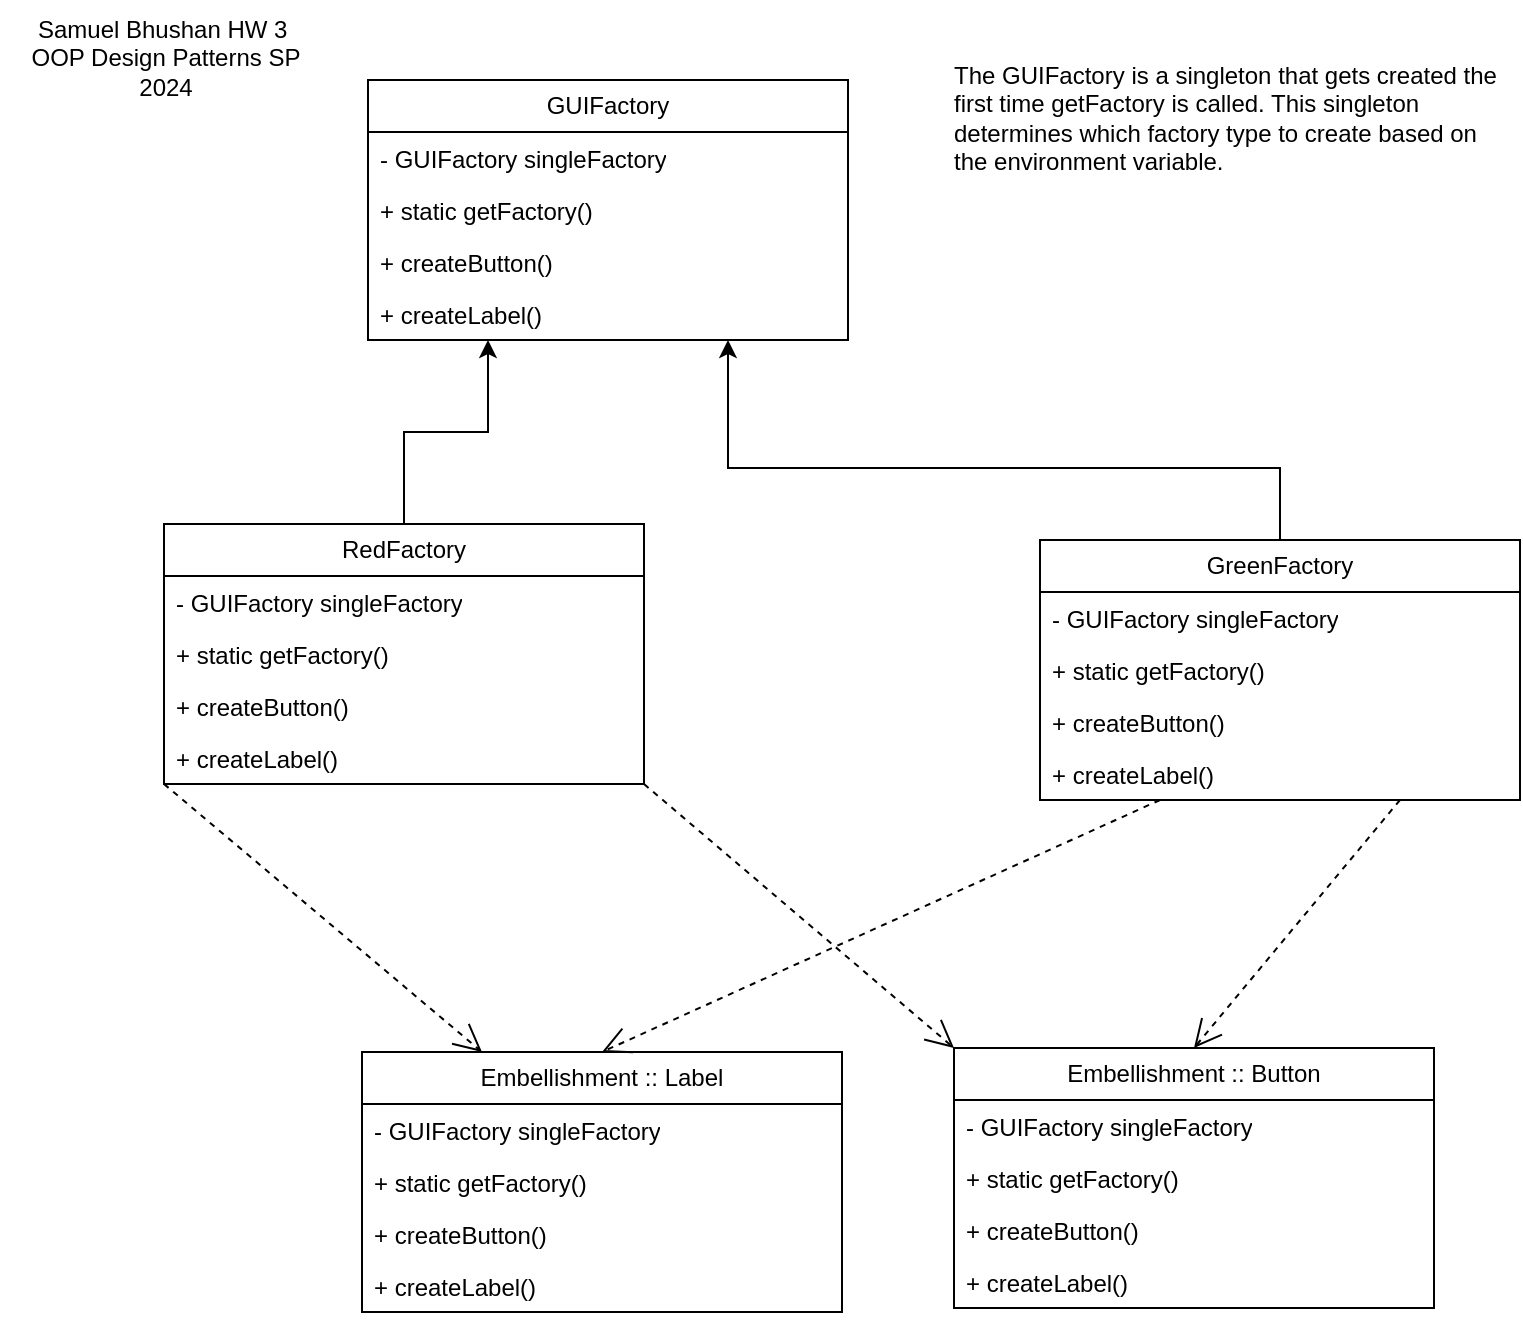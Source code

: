 <mxfile version="24.1.0" type="device" pages="2">
  <diagram id="C5RBs43oDa-KdzZeNtuy" name="Page-1">
    <mxGraphModel dx="1434" dy="854" grid="0" gridSize="10" guides="1" tooltips="1" connect="1" arrows="1" fold="1" page="1" pageScale="1" pageWidth="827" pageHeight="1169" math="0" shadow="0">
      <root>
        <mxCell id="WIyWlLk6GJQsqaUBKTNV-0" />
        <mxCell id="WIyWlLk6GJQsqaUBKTNV-1" parent="WIyWlLk6GJQsqaUBKTNV-0" />
        <mxCell id="udFgfA04ke9xJF0bPghX-24" value="GUIFactory" style="swimlane;fontStyle=0;childLayout=stackLayout;horizontal=1;startSize=26;fillColor=none;horizontalStack=0;resizeParent=1;resizeParentMax=0;resizeLast=0;collapsible=1;marginBottom=0;whiteSpace=wrap;html=1;" parent="WIyWlLk6GJQsqaUBKTNV-1" vertex="1">
          <mxGeometry x="196" y="56" width="240" height="130" as="geometry">
            <mxRectangle x="263" y="88" width="96" height="26" as="alternateBounds" />
          </mxGeometry>
        </mxCell>
        <mxCell id="udFgfA04ke9xJF0bPghX-25" value="- GUIFactory singleFactory" style="text;strokeColor=none;fillColor=none;align=left;verticalAlign=top;spacingLeft=4;spacingRight=4;overflow=hidden;rotatable=0;points=[[0,0.5],[1,0.5]];portConstraint=eastwest;whiteSpace=wrap;html=1;" parent="udFgfA04ke9xJF0bPghX-24" vertex="1">
          <mxGeometry y="26" width="240" height="26" as="geometry" />
        </mxCell>
        <mxCell id="udFgfA04ke9xJF0bPghX-26" value="+ static getFactory()" style="text;strokeColor=none;fillColor=none;align=left;verticalAlign=top;spacingLeft=4;spacingRight=4;overflow=hidden;rotatable=0;points=[[0,0.5],[1,0.5]];portConstraint=eastwest;whiteSpace=wrap;html=1;" parent="udFgfA04ke9xJF0bPghX-24" vertex="1">
          <mxGeometry y="52" width="240" height="26" as="geometry" />
        </mxCell>
        <mxCell id="udFgfA04ke9xJF0bPghX-27" value="+ createButton()&lt;div&gt;&lt;br&gt;&lt;/div&gt;" style="text;strokeColor=none;fillColor=none;align=left;verticalAlign=top;spacingLeft=4;spacingRight=4;overflow=hidden;rotatable=0;points=[[0,0.5],[1,0.5]];portConstraint=eastwest;whiteSpace=wrap;html=1;" parent="udFgfA04ke9xJF0bPghX-24" vertex="1">
          <mxGeometry y="78" width="240" height="26" as="geometry" />
        </mxCell>
        <mxCell id="udFgfA04ke9xJF0bPghX-28" value="+ createLabel()" style="text;strokeColor=none;fillColor=none;align=left;verticalAlign=top;spacingLeft=4;spacingRight=4;overflow=hidden;rotatable=0;points=[[0,0.5],[1,0.5]];portConstraint=eastwest;whiteSpace=wrap;html=1;" parent="udFgfA04ke9xJF0bPghX-24" vertex="1">
          <mxGeometry y="104" width="240" height="26" as="geometry" />
        </mxCell>
        <mxCell id="udFgfA04ke9xJF0bPghX-41" style="edgeStyle=orthogonalEdgeStyle;rounded=0;orthogonalLoop=1;jettySize=auto;html=1;exitX=0.5;exitY=0;exitDx=0;exitDy=0;entryX=0.25;entryY=1;entryDx=0;entryDy=0;" parent="WIyWlLk6GJQsqaUBKTNV-1" source="udFgfA04ke9xJF0bPghX-29" target="udFgfA04ke9xJF0bPghX-24" edge="1">
          <mxGeometry relative="1" as="geometry" />
        </mxCell>
        <mxCell id="udFgfA04ke9xJF0bPghX-29" value="RedFactory" style="swimlane;fontStyle=0;childLayout=stackLayout;horizontal=1;startSize=26;fillColor=none;horizontalStack=0;resizeParent=1;resizeParentMax=0;resizeLast=0;collapsible=1;marginBottom=0;whiteSpace=wrap;html=1;" parent="WIyWlLk6GJQsqaUBKTNV-1" vertex="1">
          <mxGeometry x="94" y="278" width="240" height="130" as="geometry">
            <mxRectangle x="94" y="278" width="97" height="26" as="alternateBounds" />
          </mxGeometry>
        </mxCell>
        <mxCell id="udFgfA04ke9xJF0bPghX-30" value="- GUIFactory singleFactory" style="text;strokeColor=none;fillColor=none;align=left;verticalAlign=top;spacingLeft=4;spacingRight=4;overflow=hidden;rotatable=0;points=[[0,0.5],[1,0.5]];portConstraint=eastwest;whiteSpace=wrap;html=1;" parent="udFgfA04ke9xJF0bPghX-29" vertex="1">
          <mxGeometry y="26" width="240" height="26" as="geometry" />
        </mxCell>
        <mxCell id="udFgfA04ke9xJF0bPghX-31" value="+ static getFactory()" style="text;strokeColor=none;fillColor=none;align=left;verticalAlign=top;spacingLeft=4;spacingRight=4;overflow=hidden;rotatable=0;points=[[0,0.5],[1,0.5]];portConstraint=eastwest;whiteSpace=wrap;html=1;" parent="udFgfA04ke9xJF0bPghX-29" vertex="1">
          <mxGeometry y="52" width="240" height="26" as="geometry" />
        </mxCell>
        <mxCell id="udFgfA04ke9xJF0bPghX-32" value="+ createButton()&lt;div&gt;&lt;br&gt;&lt;/div&gt;" style="text;strokeColor=none;fillColor=none;align=left;verticalAlign=top;spacingLeft=4;spacingRight=4;overflow=hidden;rotatable=0;points=[[0,0.5],[1,0.5]];portConstraint=eastwest;whiteSpace=wrap;html=1;" parent="udFgfA04ke9xJF0bPghX-29" vertex="1">
          <mxGeometry y="78" width="240" height="26" as="geometry" />
        </mxCell>
        <mxCell id="udFgfA04ke9xJF0bPghX-33" value="+ createLabel()" style="text;strokeColor=none;fillColor=none;align=left;verticalAlign=top;spacingLeft=4;spacingRight=4;overflow=hidden;rotatable=0;points=[[0,0.5],[1,0.5]];portConstraint=eastwest;whiteSpace=wrap;html=1;" parent="udFgfA04ke9xJF0bPghX-29" vertex="1">
          <mxGeometry y="104" width="240" height="26" as="geometry" />
        </mxCell>
        <mxCell id="udFgfA04ke9xJF0bPghX-40" style="edgeStyle=orthogonalEdgeStyle;rounded=0;orthogonalLoop=1;jettySize=auto;html=1;entryX=0.75;entryY=1;entryDx=0;entryDy=0;" parent="WIyWlLk6GJQsqaUBKTNV-1" source="udFgfA04ke9xJF0bPghX-34" target="udFgfA04ke9xJF0bPghX-24" edge="1">
          <mxGeometry relative="1" as="geometry">
            <Array as="points">
              <mxPoint x="513" y="250" />
              <mxPoint x="335" y="250" />
            </Array>
          </mxGeometry>
        </mxCell>
        <mxCell id="udFgfA04ke9xJF0bPghX-34" value="GreenFactory" style="swimlane;fontStyle=0;childLayout=stackLayout;horizontal=1;startSize=26;fillColor=none;horizontalStack=0;resizeParent=1;resizeParentMax=0;resizeLast=0;collapsible=1;marginBottom=0;whiteSpace=wrap;html=1;" parent="WIyWlLk6GJQsqaUBKTNV-1" vertex="1">
          <mxGeometry x="532" y="286" width="240" height="130" as="geometry">
            <mxRectangle x="532" y="286" width="108" height="26" as="alternateBounds" />
          </mxGeometry>
        </mxCell>
        <mxCell id="udFgfA04ke9xJF0bPghX-35" value="- GUIFactory singleFactory" style="text;strokeColor=none;fillColor=none;align=left;verticalAlign=top;spacingLeft=4;spacingRight=4;overflow=hidden;rotatable=0;points=[[0,0.5],[1,0.5]];portConstraint=eastwest;whiteSpace=wrap;html=1;" parent="udFgfA04ke9xJF0bPghX-34" vertex="1">
          <mxGeometry y="26" width="240" height="26" as="geometry" />
        </mxCell>
        <mxCell id="udFgfA04ke9xJF0bPghX-36" value="+ static getFactory()" style="text;strokeColor=none;fillColor=none;align=left;verticalAlign=top;spacingLeft=4;spacingRight=4;overflow=hidden;rotatable=0;points=[[0,0.5],[1,0.5]];portConstraint=eastwest;whiteSpace=wrap;html=1;" parent="udFgfA04ke9xJF0bPghX-34" vertex="1">
          <mxGeometry y="52" width="240" height="26" as="geometry" />
        </mxCell>
        <mxCell id="udFgfA04ke9xJF0bPghX-37" value="+ createButton()&lt;div&gt;&lt;br&gt;&lt;/div&gt;" style="text;strokeColor=none;fillColor=none;align=left;verticalAlign=top;spacingLeft=4;spacingRight=4;overflow=hidden;rotatable=0;points=[[0,0.5],[1,0.5]];portConstraint=eastwest;whiteSpace=wrap;html=1;" parent="udFgfA04ke9xJF0bPghX-34" vertex="1">
          <mxGeometry y="78" width="240" height="26" as="geometry" />
        </mxCell>
        <mxCell id="udFgfA04ke9xJF0bPghX-38" value="+ createLabel()" style="text;strokeColor=none;fillColor=none;align=left;verticalAlign=top;spacingLeft=4;spacingRight=4;overflow=hidden;rotatable=0;points=[[0,0.5],[1,0.5]];portConstraint=eastwest;whiteSpace=wrap;html=1;" parent="udFgfA04ke9xJF0bPghX-34" vertex="1">
          <mxGeometry y="104" width="240" height="26" as="geometry" />
        </mxCell>
        <mxCell id="udFgfA04ke9xJF0bPghX-42" value="Embellishment :: Label" style="swimlane;fontStyle=0;childLayout=stackLayout;horizontal=1;startSize=26;fillColor=none;horizontalStack=0;resizeParent=1;resizeParentMax=0;resizeLast=0;collapsible=1;marginBottom=0;whiteSpace=wrap;html=1;" parent="WIyWlLk6GJQsqaUBKTNV-1" vertex="1">
          <mxGeometry x="193" y="542" width="240" height="130" as="geometry">
            <mxRectangle x="115" y="287" width="97" height="26" as="alternateBounds" />
          </mxGeometry>
        </mxCell>
        <mxCell id="udFgfA04ke9xJF0bPghX-43" value="- GUIFactory singleFactory" style="text;strokeColor=none;fillColor=none;align=left;verticalAlign=top;spacingLeft=4;spacingRight=4;overflow=hidden;rotatable=0;points=[[0,0.5],[1,0.5]];portConstraint=eastwest;whiteSpace=wrap;html=1;" parent="udFgfA04ke9xJF0bPghX-42" vertex="1">
          <mxGeometry y="26" width="240" height="26" as="geometry" />
        </mxCell>
        <mxCell id="udFgfA04ke9xJF0bPghX-44" value="+ static getFactory()" style="text;strokeColor=none;fillColor=none;align=left;verticalAlign=top;spacingLeft=4;spacingRight=4;overflow=hidden;rotatable=0;points=[[0,0.5],[1,0.5]];portConstraint=eastwest;whiteSpace=wrap;html=1;" parent="udFgfA04ke9xJF0bPghX-42" vertex="1">
          <mxGeometry y="52" width="240" height="26" as="geometry" />
        </mxCell>
        <mxCell id="udFgfA04ke9xJF0bPghX-45" value="+ createButton()&lt;div&gt;&lt;br&gt;&lt;/div&gt;" style="text;strokeColor=none;fillColor=none;align=left;verticalAlign=top;spacingLeft=4;spacingRight=4;overflow=hidden;rotatable=0;points=[[0,0.5],[1,0.5]];portConstraint=eastwest;whiteSpace=wrap;html=1;" parent="udFgfA04ke9xJF0bPghX-42" vertex="1">
          <mxGeometry y="78" width="240" height="26" as="geometry" />
        </mxCell>
        <mxCell id="udFgfA04ke9xJF0bPghX-46" value="+ createLabel()" style="text;strokeColor=none;fillColor=none;align=left;verticalAlign=top;spacingLeft=4;spacingRight=4;overflow=hidden;rotatable=0;points=[[0,0.5],[1,0.5]];portConstraint=eastwest;whiteSpace=wrap;html=1;" parent="udFgfA04ke9xJF0bPghX-42" vertex="1">
          <mxGeometry y="104" width="240" height="26" as="geometry" />
        </mxCell>
        <mxCell id="udFgfA04ke9xJF0bPghX-48" value="" style="endArrow=open;endSize=12;dashed=1;html=1;rounded=0;exitX=0;exitY=1;exitDx=0;exitDy=0;entryX=0.25;entryY=0;entryDx=0;entryDy=0;" parent="WIyWlLk6GJQsqaUBKTNV-1" source="udFgfA04ke9xJF0bPghX-29" target="udFgfA04ke9xJF0bPghX-42" edge="1">
          <mxGeometry width="160" relative="1" as="geometry">
            <mxPoint x="270" y="431" as="sourcePoint" />
            <mxPoint x="556" y="454" as="targetPoint" />
          </mxGeometry>
        </mxCell>
        <mxCell id="udFgfA04ke9xJF0bPghX-50" value="Embellishment :: Button" style="swimlane;fontStyle=0;childLayout=stackLayout;horizontal=1;startSize=26;fillColor=none;horizontalStack=0;resizeParent=1;resizeParentMax=0;resizeLast=0;collapsible=1;marginBottom=0;whiteSpace=wrap;html=1;" parent="WIyWlLk6GJQsqaUBKTNV-1" vertex="1">
          <mxGeometry x="489" y="540" width="240" height="130" as="geometry">
            <mxRectangle x="115" y="287" width="97" height="26" as="alternateBounds" />
          </mxGeometry>
        </mxCell>
        <mxCell id="udFgfA04ke9xJF0bPghX-51" value="- GUIFactory singleFactory" style="text;strokeColor=none;fillColor=none;align=left;verticalAlign=top;spacingLeft=4;spacingRight=4;overflow=hidden;rotatable=0;points=[[0,0.5],[1,0.5]];portConstraint=eastwest;whiteSpace=wrap;html=1;" parent="udFgfA04ke9xJF0bPghX-50" vertex="1">
          <mxGeometry y="26" width="240" height="26" as="geometry" />
        </mxCell>
        <mxCell id="udFgfA04ke9xJF0bPghX-52" value="+ static getFactory()" style="text;strokeColor=none;fillColor=none;align=left;verticalAlign=top;spacingLeft=4;spacingRight=4;overflow=hidden;rotatable=0;points=[[0,0.5],[1,0.5]];portConstraint=eastwest;whiteSpace=wrap;html=1;" parent="udFgfA04ke9xJF0bPghX-50" vertex="1">
          <mxGeometry y="52" width="240" height="26" as="geometry" />
        </mxCell>
        <mxCell id="udFgfA04ke9xJF0bPghX-53" value="+ createButton()&lt;div&gt;&lt;br&gt;&lt;/div&gt;" style="text;strokeColor=none;fillColor=none;align=left;verticalAlign=top;spacingLeft=4;spacingRight=4;overflow=hidden;rotatable=0;points=[[0,0.5],[1,0.5]];portConstraint=eastwest;whiteSpace=wrap;html=1;" parent="udFgfA04ke9xJF0bPghX-50" vertex="1">
          <mxGeometry y="78" width="240" height="26" as="geometry" />
        </mxCell>
        <mxCell id="udFgfA04ke9xJF0bPghX-54" value="+ createLabel()" style="text;strokeColor=none;fillColor=none;align=left;verticalAlign=top;spacingLeft=4;spacingRight=4;overflow=hidden;rotatable=0;points=[[0,0.5],[1,0.5]];portConstraint=eastwest;whiteSpace=wrap;html=1;" parent="udFgfA04ke9xJF0bPghX-50" vertex="1">
          <mxGeometry y="104" width="240" height="26" as="geometry" />
        </mxCell>
        <mxCell id="udFgfA04ke9xJF0bPghX-55" value="" style="endArrow=open;endSize=12;dashed=1;html=1;rounded=0;exitX=1;exitY=1;exitDx=0;exitDy=0;entryX=0;entryY=0;entryDx=0;entryDy=0;" parent="WIyWlLk6GJQsqaUBKTNV-1" source="udFgfA04ke9xJF0bPghX-29" target="udFgfA04ke9xJF0bPghX-50" edge="1">
          <mxGeometry width="160" relative="1" as="geometry">
            <mxPoint x="104" y="314" as="sourcePoint" />
            <mxPoint x="263" y="552" as="targetPoint" />
          </mxGeometry>
        </mxCell>
        <mxCell id="udFgfA04ke9xJF0bPghX-56" value="" style="endArrow=open;endSize=12;dashed=1;html=1;rounded=0;exitX=0.25;exitY=1;exitDx=0;exitDy=0;entryX=0.5;entryY=0;entryDx=0;entryDy=0;" parent="WIyWlLk6GJQsqaUBKTNV-1" source="udFgfA04ke9xJF0bPghX-34" target="udFgfA04ke9xJF0bPghX-42" edge="1">
          <mxGeometry width="160" relative="1" as="geometry">
            <mxPoint x="425" y="301" as="sourcePoint" />
            <mxPoint x="723" y="537" as="targetPoint" />
          </mxGeometry>
        </mxCell>
        <mxCell id="udFgfA04ke9xJF0bPghX-57" value="" style="endArrow=open;endSize=12;dashed=1;html=1;rounded=0;exitX=0.75;exitY=1;exitDx=0;exitDy=0;entryX=0.5;entryY=0;entryDx=0;entryDy=0;" parent="WIyWlLk6GJQsqaUBKTNV-1" source="udFgfA04ke9xJF0bPghX-34" target="udFgfA04ke9xJF0bPghX-50" edge="1">
          <mxGeometry width="160" relative="1" as="geometry">
            <mxPoint x="569" y="322" as="sourcePoint" />
            <mxPoint x="323" y="552" as="targetPoint" />
          </mxGeometry>
        </mxCell>
        <mxCell id="udFgfA04ke9xJF0bPghX-58" value="The GUIFactory is a singleton that gets created the first time getFactory is called. This singleton determines which factory type to create based on the environment variable." style="text;html=1;align=left;verticalAlign=top;whiteSpace=wrap;rounded=0;" parent="WIyWlLk6GJQsqaUBKTNV-1" vertex="1">
          <mxGeometry x="487" y="40" width="280" height="160" as="geometry" />
        </mxCell>
        <mxCell id="udFgfA04ke9xJF0bPghX-59" value="Samuel Bhushan HW 3&amp;nbsp;&lt;br&gt;OOP Design Patterns SP 2024" style="text;html=1;align=center;verticalAlign=middle;whiteSpace=wrap;rounded=0;" parent="WIyWlLk6GJQsqaUBKTNV-1" vertex="1">
          <mxGeometry x="12" y="16" width="166" height="57" as="geometry" />
        </mxCell>
      </root>
    </mxGraphModel>
  </diagram>
  <diagram id="UuRrUdLpSB42EqnbBmdK" name="Page-2">
    <mxGraphModel dx="1434" dy="854" grid="0" gridSize="10" guides="1" tooltips="1" connect="1" arrows="1" fold="1" page="1" pageScale="1" pageWidth="1100" pageHeight="850" math="0" shadow="0">
      <root>
        <mxCell id="0" />
        <mxCell id="1" parent="0" />
        <mxCell id="JV2lYgKk_JI9ZJye2quw-1" value="WindowImp" style="swimlane;fontStyle=1;align=center;verticalAlign=top;childLayout=stackLayout;horizontal=1;startSize=26;horizontalStack=0;resizeParent=1;resizeParentMax=0;resizeLast=0;collapsible=1;marginBottom=0;whiteSpace=wrap;html=1;" vertex="1" parent="1">
          <mxGeometry x="252" y="228" width="160" height="86" as="geometry">
            <mxRectangle x="252" y="228" width="98" height="26" as="alternateBounds" />
          </mxGeometry>
        </mxCell>
        <mxCell id="JV2lYgKk_JI9ZJye2quw-2" value="+ field: type" style="text;strokeColor=none;fillColor=none;align=left;verticalAlign=top;spacingLeft=4;spacingRight=4;overflow=hidden;rotatable=0;points=[[0,0.5],[1,0.5]];portConstraint=eastwest;whiteSpace=wrap;html=1;" vertex="1" parent="JV2lYgKk_JI9ZJye2quw-1">
          <mxGeometry y="26" width="160" height="26" as="geometry" />
        </mxCell>
        <mxCell id="JV2lYgKk_JI9ZJye2quw-3" value="" style="line;strokeWidth=1;fillColor=none;align=left;verticalAlign=middle;spacingTop=-1;spacingLeft=3;spacingRight=3;rotatable=0;labelPosition=right;points=[];portConstraint=eastwest;strokeColor=inherit;" vertex="1" parent="JV2lYgKk_JI9ZJye2quw-1">
          <mxGeometry y="52" width="160" height="8" as="geometry" />
        </mxCell>
        <mxCell id="JV2lYgKk_JI9ZJye2quw-4" value="+ method(type): type" style="text;strokeColor=none;fillColor=none;align=left;verticalAlign=top;spacingLeft=4;spacingRight=4;overflow=hidden;rotatable=0;points=[[0,0.5],[1,0.5]];portConstraint=eastwest;whiteSpace=wrap;html=1;" vertex="1" parent="JV2lYgKk_JI9ZJye2quw-1">
          <mxGeometry y="60" width="160" height="26" as="geometry" />
        </mxCell>
        <mxCell id="JV2lYgKk_JI9ZJye2quw-5" value="Window" style="swimlane;fontStyle=1;align=center;verticalAlign=top;childLayout=stackLayout;horizontal=1;startSize=26;horizontalStack=0;resizeParent=1;resizeParentMax=0;resizeLast=0;collapsible=1;marginBottom=0;whiteSpace=wrap;html=1;" vertex="1" parent="1">
          <mxGeometry x="638" y="222" width="160" height="86" as="geometry">
            <mxRectangle x="681" y="244" width="78" height="26" as="alternateBounds" />
          </mxGeometry>
        </mxCell>
        <mxCell id="JV2lYgKk_JI9ZJye2quw-6" value="+ field: type" style="text;strokeColor=none;fillColor=none;align=left;verticalAlign=top;spacingLeft=4;spacingRight=4;overflow=hidden;rotatable=0;points=[[0,0.5],[1,0.5]];portConstraint=eastwest;whiteSpace=wrap;html=1;" vertex="1" parent="JV2lYgKk_JI9ZJye2quw-5">
          <mxGeometry y="26" width="160" height="26" as="geometry" />
        </mxCell>
        <mxCell id="JV2lYgKk_JI9ZJye2quw-7" value="" style="line;strokeWidth=1;fillColor=none;align=left;verticalAlign=middle;spacingTop=-1;spacingLeft=3;spacingRight=3;rotatable=0;labelPosition=right;points=[];portConstraint=eastwest;strokeColor=inherit;" vertex="1" parent="JV2lYgKk_JI9ZJye2quw-5">
          <mxGeometry y="52" width="160" height="8" as="geometry" />
        </mxCell>
        <mxCell id="JV2lYgKk_JI9ZJye2quw-8" value="+ method(type): type" style="text;strokeColor=none;fillColor=none;align=left;verticalAlign=top;spacingLeft=4;spacingRight=4;overflow=hidden;rotatable=0;points=[[0,0.5],[1,0.5]];portConstraint=eastwest;whiteSpace=wrap;html=1;" vertex="1" parent="JV2lYgKk_JI9ZJye2quw-5">
          <mxGeometry y="60" width="160" height="26" as="geometry" />
        </mxCell>
        <mxCell id="JV2lYgKk_JI9ZJye2quw-21" style="edgeStyle=orthogonalEdgeStyle;rounded=0;orthogonalLoop=1;jettySize=auto;html=1;entryX=0.25;entryY=1;entryDx=0;entryDy=0;" edge="1" parent="1" source="JV2lYgKk_JI9ZJye2quw-9" target="JV2lYgKk_JI9ZJye2quw-1">
          <mxGeometry relative="1" as="geometry">
            <mxPoint x="285" y="346" as="targetPoint" />
          </mxGeometry>
        </mxCell>
        <mxCell id="JV2lYgKk_JI9ZJye2quw-9" value="AWT" style="swimlane;fontStyle=1;align=center;verticalAlign=top;childLayout=stackLayout;horizontal=1;startSize=26;horizontalStack=0;resizeParent=1;resizeParentMax=0;resizeLast=0;collapsible=1;marginBottom=0;whiteSpace=wrap;html=1;" vertex="1" parent="1">
          <mxGeometry x="150" y="477" width="160" height="86" as="geometry" />
        </mxCell>
        <mxCell id="JV2lYgKk_JI9ZJye2quw-10" value="+ field: type" style="text;strokeColor=none;fillColor=none;align=left;verticalAlign=top;spacingLeft=4;spacingRight=4;overflow=hidden;rotatable=0;points=[[0,0.5],[1,0.5]];portConstraint=eastwest;whiteSpace=wrap;html=1;" vertex="1" parent="JV2lYgKk_JI9ZJye2quw-9">
          <mxGeometry y="26" width="160" height="26" as="geometry" />
        </mxCell>
        <mxCell id="JV2lYgKk_JI9ZJye2quw-11" value="" style="line;strokeWidth=1;fillColor=none;align=left;verticalAlign=middle;spacingTop=-1;spacingLeft=3;spacingRight=3;rotatable=0;labelPosition=right;points=[];portConstraint=eastwest;strokeColor=inherit;" vertex="1" parent="JV2lYgKk_JI9ZJye2quw-9">
          <mxGeometry y="52" width="160" height="8" as="geometry" />
        </mxCell>
        <mxCell id="JV2lYgKk_JI9ZJye2quw-12" value="+ method(type): type" style="text;strokeColor=none;fillColor=none;align=left;verticalAlign=top;spacingLeft=4;spacingRight=4;overflow=hidden;rotatable=0;points=[[0,0.5],[1,0.5]];portConstraint=eastwest;whiteSpace=wrap;html=1;" vertex="1" parent="JV2lYgKk_JI9ZJye2quw-9">
          <mxGeometry y="60" width="160" height="26" as="geometry" />
        </mxCell>
        <mxCell id="JV2lYgKk_JI9ZJye2quw-24" style="edgeStyle=orthogonalEdgeStyle;rounded=0;orthogonalLoop=1;jettySize=auto;html=1;entryX=0.5;entryY=1;entryDx=0;entryDy=0;" edge="1" parent="1" source="JV2lYgKk_JI9ZJye2quw-13" target="JV2lYgKk_JI9ZJye2quw-5">
          <mxGeometry relative="1" as="geometry" />
        </mxCell>
        <mxCell id="JV2lYgKk_JI9ZJye2quw-13" value="Application Window" style="swimlane;fontStyle=1;align=center;verticalAlign=top;childLayout=stackLayout;horizontal=1;startSize=26;horizontalStack=0;resizeParent=1;resizeParentMax=0;resizeLast=0;collapsible=1;marginBottom=0;whiteSpace=wrap;html=1;" vertex="1" parent="1">
          <mxGeometry x="638" y="477" width="160" height="86" as="geometry" />
        </mxCell>
        <mxCell id="JV2lYgKk_JI9ZJye2quw-14" value="+ field: type" style="text;strokeColor=none;fillColor=none;align=left;verticalAlign=top;spacingLeft=4;spacingRight=4;overflow=hidden;rotatable=0;points=[[0,0.5],[1,0.5]];portConstraint=eastwest;whiteSpace=wrap;html=1;" vertex="1" parent="JV2lYgKk_JI9ZJye2quw-13">
          <mxGeometry y="26" width="160" height="26" as="geometry" />
        </mxCell>
        <mxCell id="JV2lYgKk_JI9ZJye2quw-15" value="" style="line;strokeWidth=1;fillColor=none;align=left;verticalAlign=middle;spacingTop=-1;spacingLeft=3;spacingRight=3;rotatable=0;labelPosition=right;points=[];portConstraint=eastwest;strokeColor=inherit;" vertex="1" parent="JV2lYgKk_JI9ZJye2quw-13">
          <mxGeometry y="52" width="160" height="8" as="geometry" />
        </mxCell>
        <mxCell id="JV2lYgKk_JI9ZJye2quw-16" value="+ method(type): type" style="text;strokeColor=none;fillColor=none;align=left;verticalAlign=top;spacingLeft=4;spacingRight=4;overflow=hidden;rotatable=0;points=[[0,0.5],[1,0.5]];portConstraint=eastwest;whiteSpace=wrap;html=1;" vertex="1" parent="JV2lYgKk_JI9ZJye2quw-13">
          <mxGeometry y="60" width="160" height="26" as="geometry" />
        </mxCell>
        <mxCell id="JV2lYgKk_JI9ZJye2quw-22" style="edgeStyle=orthogonalEdgeStyle;rounded=0;orthogonalLoop=1;jettySize=auto;html=1;entryX=0.75;entryY=1;entryDx=0;entryDy=0;exitX=0.5;exitY=0;exitDx=0;exitDy=0;" edge="1" parent="1" source="JV2lYgKk_JI9ZJye2quw-17" target="JV2lYgKk_JI9ZJye2quw-1">
          <mxGeometry relative="1" as="geometry" />
        </mxCell>
        <mxCell id="JV2lYgKk_JI9ZJye2quw-17" value="SwingWindow" style="swimlane;fontStyle=1;align=center;verticalAlign=top;childLayout=stackLayout;horizontal=1;startSize=26;horizontalStack=0;resizeParent=1;resizeParentMax=0;resizeLast=0;collapsible=1;marginBottom=0;whiteSpace=wrap;html=1;" vertex="1" parent="1">
          <mxGeometry x="361" y="474" width="160" height="86" as="geometry" />
        </mxCell>
        <mxCell id="JV2lYgKk_JI9ZJye2quw-18" value="+ field: type" style="text;strokeColor=none;fillColor=none;align=left;verticalAlign=top;spacingLeft=4;spacingRight=4;overflow=hidden;rotatable=0;points=[[0,0.5],[1,0.5]];portConstraint=eastwest;whiteSpace=wrap;html=1;" vertex="1" parent="JV2lYgKk_JI9ZJye2quw-17">
          <mxGeometry y="26" width="160" height="26" as="geometry" />
        </mxCell>
        <mxCell id="JV2lYgKk_JI9ZJye2quw-19" value="" style="line;strokeWidth=1;fillColor=none;align=left;verticalAlign=middle;spacingTop=-1;spacingLeft=3;spacingRight=3;rotatable=0;labelPosition=right;points=[];portConstraint=eastwest;strokeColor=inherit;" vertex="1" parent="JV2lYgKk_JI9ZJye2quw-17">
          <mxGeometry y="52" width="160" height="8" as="geometry" />
        </mxCell>
        <mxCell id="JV2lYgKk_JI9ZJye2quw-20" value="+ method(type): type" style="text;strokeColor=none;fillColor=none;align=left;verticalAlign=top;spacingLeft=4;spacingRight=4;overflow=hidden;rotatable=0;points=[[0,0.5],[1,0.5]];portConstraint=eastwest;whiteSpace=wrap;html=1;" vertex="1" parent="JV2lYgKk_JI9ZJye2quw-17">
          <mxGeometry y="60" width="160" height="26" as="geometry" />
        </mxCell>
        <mxCell id="JV2lYgKk_JI9ZJye2quw-26" value="" style="endArrow=none;dashed=1;html=1;dashPattern=1 3;strokeWidth=2;rounded=0;entryX=-0.025;entryY=0.846;entryDx=0;entryDy=0;entryPerimeter=0;exitX=1;exitY=0.5;exitDx=0;exitDy=0;" edge="1" parent="1" source="JV2lYgKk_JI9ZJye2quw-2" target="JV2lYgKk_JI9ZJye2quw-6">
          <mxGeometry width="50" height="50" relative="1" as="geometry">
            <mxPoint x="541" y="302" as="sourcePoint" />
            <mxPoint x="591" y="252" as="targetPoint" />
          </mxGeometry>
        </mxCell>
      </root>
    </mxGraphModel>
  </diagram>
</mxfile>
